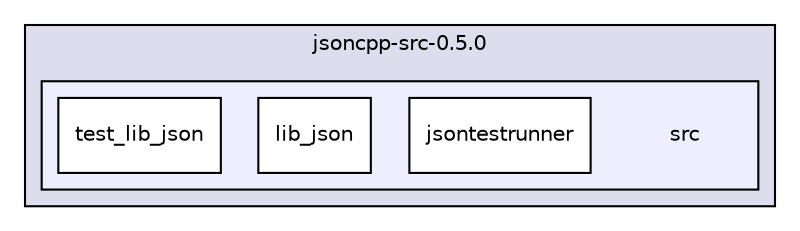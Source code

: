 digraph "json/jsoncpp-src-0.5.0/src" {
  compound=true
  node [ fontsize="10", fontname="Helvetica"];
  edge [ labelfontsize="10", labelfontname="Helvetica"];
  subgraph clusterdir_51686e203cd5569fcb86b843e97384be {
    graph [ bgcolor="#ddddee", pencolor="black", label="jsoncpp-src-0.5.0" fontname="Helvetica", fontsize="10", URL="dir_51686e203cd5569fcb86b843e97384be.html"]
  subgraph clusterdir_d35119e5e8076e92590170dd43b76abd {
    graph [ bgcolor="#eeeeff", pencolor="black", label="" URL="dir_d35119e5e8076e92590170dd43b76abd.html"];
    dir_d35119e5e8076e92590170dd43b76abd [shape=plaintext label="src"];
    dir_ea187dac3c609091f55feae1ab8c5b23 [shape=box label="jsontestrunner" color="black" fillcolor="white" style="filled" URL="dir_ea187dac3c609091f55feae1ab8c5b23.html"];
    dir_9d94a7cbc87980e101532e1cdbd9867e [shape=box label="lib_json" color="black" fillcolor="white" style="filled" URL="dir_9d94a7cbc87980e101532e1cdbd9867e.html"];
    dir_411486b028a8b8dbcf24c073a3678f6d [shape=box label="test_lib_json" color="black" fillcolor="white" style="filled" URL="dir_411486b028a8b8dbcf24c073a3678f6d.html"];
  }
  }
}
